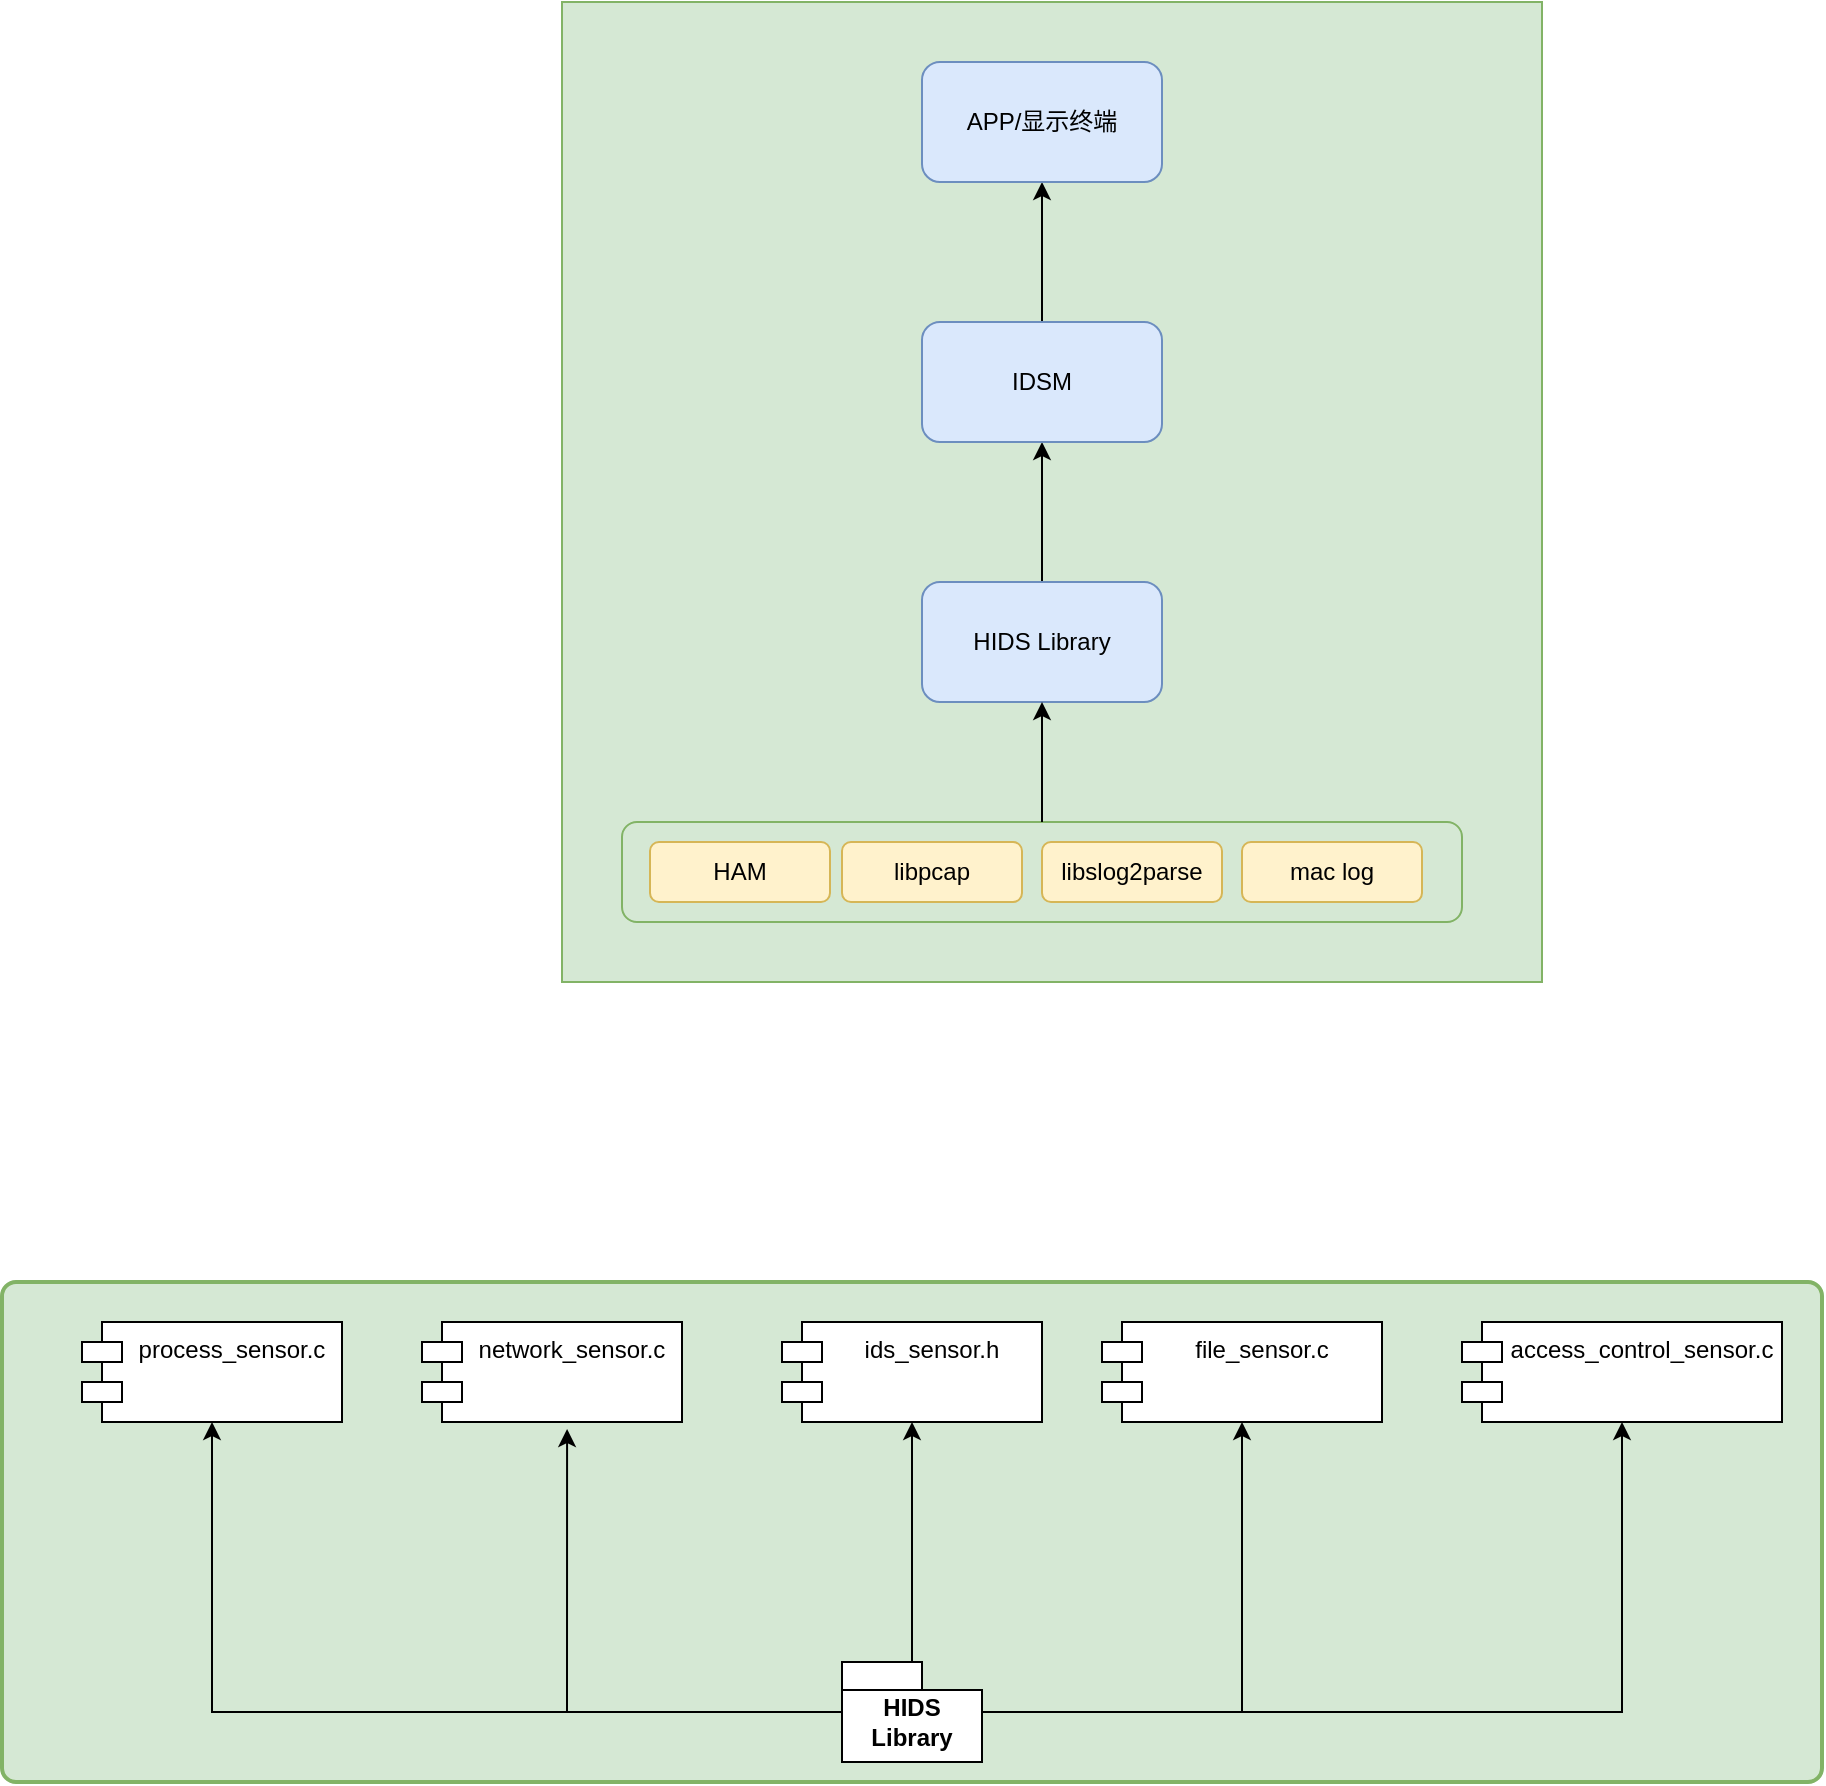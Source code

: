 <mxfile version="24.7.7">
  <diagram name="第 1 页" id="c5ULhFlpVbo5xQjqxNRR">
    <mxGraphModel dx="1679" dy="1697" grid="1" gridSize="10" guides="1" tooltips="1" connect="1" arrows="1" fold="1" page="1" pageScale="1" pageWidth="827" pageHeight="1169" math="0" shadow="0">
      <root>
        <mxCell id="0" />
        <mxCell id="1" parent="0" />
        <mxCell id="vr5x9FidwY8XEMQChV_H-2" value="" style="whiteSpace=wrap;html=1;aspect=fixed;fillColor=#d5e8d4;strokeColor=#82b366;" parent="1" vertex="1">
          <mxGeometry x="180" y="-40" width="490" height="490" as="geometry" />
        </mxCell>
        <mxCell id="vr5x9FidwY8XEMQChV_H-17" style="edgeStyle=orthogonalEdgeStyle;rounded=0;orthogonalLoop=1;jettySize=auto;html=1;entryX=0.5;entryY=1;entryDx=0;entryDy=0;" parent="1" source="vr5x9FidwY8XEMQChV_H-3" target="vr5x9FidwY8XEMQChV_H-16" edge="1">
          <mxGeometry relative="1" as="geometry" />
        </mxCell>
        <mxCell id="vr5x9FidwY8XEMQChV_H-3" value="HIDS Library" style="rounded=1;whiteSpace=wrap;html=1;fillColor=#dae8fc;strokeColor=#6c8ebf;" parent="1" vertex="1">
          <mxGeometry x="360" y="250" width="120" height="60" as="geometry" />
        </mxCell>
        <mxCell id="vr5x9FidwY8XEMQChV_H-12" value="" style="group" parent="1" vertex="1" connectable="0">
          <mxGeometry x="210" y="370" width="420" height="50" as="geometry" />
        </mxCell>
        <mxCell id="vr5x9FidwY8XEMQChV_H-4" value="" style="rounded=1;whiteSpace=wrap;html=1;fillColor=#d5e8d4;strokeColor=#82b366;" parent="vr5x9FidwY8XEMQChV_H-12" vertex="1">
          <mxGeometry width="420" height="50" as="geometry" />
        </mxCell>
        <mxCell id="vr5x9FidwY8XEMQChV_H-5" value="HAM" style="rounded=1;whiteSpace=wrap;html=1;fillColor=#fff2cc;strokeColor=#d6b656;" parent="vr5x9FidwY8XEMQChV_H-12" vertex="1">
          <mxGeometry x="14" y="10" width="90" height="30" as="geometry" />
        </mxCell>
        <mxCell id="vr5x9FidwY8XEMQChV_H-6" value="mac log" style="rounded=1;whiteSpace=wrap;html=1;fillColor=#fff2cc;strokeColor=#d6b656;" parent="vr5x9FidwY8XEMQChV_H-12" vertex="1">
          <mxGeometry x="310" y="10" width="90" height="30" as="geometry" />
        </mxCell>
        <mxCell id="vr5x9FidwY8XEMQChV_H-7" value="libpcap" style="rounded=1;whiteSpace=wrap;html=1;fillColor=#fff2cc;strokeColor=#d6b656;" parent="vr5x9FidwY8XEMQChV_H-12" vertex="1">
          <mxGeometry x="110" y="10" width="90" height="30" as="geometry" />
        </mxCell>
        <mxCell id="vr5x9FidwY8XEMQChV_H-8" value="libslog2parse" style="rounded=1;whiteSpace=wrap;html=1;fillColor=#fff2cc;strokeColor=#d6b656;" parent="vr5x9FidwY8XEMQChV_H-12" vertex="1">
          <mxGeometry x="210" y="10" width="90" height="30" as="geometry" />
        </mxCell>
        <mxCell id="vr5x9FidwY8XEMQChV_H-14" style="edgeStyle=orthogonalEdgeStyle;rounded=0;orthogonalLoop=1;jettySize=auto;html=1;entryX=0.5;entryY=1;entryDx=0;entryDy=0;" parent="1" source="vr5x9FidwY8XEMQChV_H-4" target="vr5x9FidwY8XEMQChV_H-3" edge="1">
          <mxGeometry relative="1" as="geometry" />
        </mxCell>
        <mxCell id="vr5x9FidwY8XEMQChV_H-19" style="edgeStyle=orthogonalEdgeStyle;rounded=0;orthogonalLoop=1;jettySize=auto;html=1;entryX=0.5;entryY=1;entryDx=0;entryDy=0;" parent="1" source="vr5x9FidwY8XEMQChV_H-16" target="vr5x9FidwY8XEMQChV_H-18" edge="1">
          <mxGeometry relative="1" as="geometry" />
        </mxCell>
        <mxCell id="vr5x9FidwY8XEMQChV_H-16" value="IDSM" style="rounded=1;whiteSpace=wrap;html=1;fillColor=#dae8fc;strokeColor=#6c8ebf;" parent="1" vertex="1">
          <mxGeometry x="360" y="120" width="120" height="60" as="geometry" />
        </mxCell>
        <mxCell id="vr5x9FidwY8XEMQChV_H-18" value="APP/显示终端" style="rounded=1;whiteSpace=wrap;html=1;fillColor=#dae8fc;strokeColor=#6c8ebf;" parent="1" vertex="1">
          <mxGeometry x="360" y="-10" width="120" height="60" as="geometry" />
        </mxCell>
        <mxCell id="Chw1UzFrNH53qdHap3Ve-14" value="" style="rounded=1;whiteSpace=wrap;html=1;absoluteArcSize=1;arcSize=14;strokeWidth=2;fillColor=#d5e8d4;strokeColor=#82b366;" parent="1" vertex="1">
          <mxGeometry x="-100" y="600" width="910" height="250" as="geometry" />
        </mxCell>
        <mxCell id="Chw1UzFrNH53qdHap3Ve-1" value="access_control_sensor.c" style="shape=module;align=left;spacingLeft=20;align=center;verticalAlign=top;whiteSpace=wrap;html=1;" parent="1" vertex="1">
          <mxGeometry x="630" y="620" width="160" height="50" as="geometry" />
        </mxCell>
        <mxCell id="Chw1UzFrNH53qdHap3Ve-2" value="ids_sensor.h" style="shape=module;align=left;spacingLeft=20;align=center;verticalAlign=top;whiteSpace=wrap;html=1;" parent="1" vertex="1">
          <mxGeometry x="290" y="620" width="130" height="50" as="geometry" />
        </mxCell>
        <mxCell id="Chw1UzFrNH53qdHap3Ve-3" value="file_sensor.c" style="shape=module;align=left;spacingLeft=20;align=center;verticalAlign=top;whiteSpace=wrap;html=1;" parent="1" vertex="1">
          <mxGeometry x="450" y="620" width="140" height="50" as="geometry" />
        </mxCell>
        <mxCell id="Chw1UzFrNH53qdHap3Ve-4" value="network_sensor.c" style="shape=module;align=left;spacingLeft=20;align=center;verticalAlign=top;whiteSpace=wrap;html=1;" parent="1" vertex="1">
          <mxGeometry x="110" y="620" width="130" height="50" as="geometry" />
        </mxCell>
        <mxCell id="Chw1UzFrNH53qdHap3Ve-5" value="process_sensor.c" style="shape=module;align=left;spacingLeft=20;align=center;verticalAlign=top;whiteSpace=wrap;html=1;" parent="1" vertex="1">
          <mxGeometry x="-60" y="620" width="130" height="50" as="geometry" />
        </mxCell>
        <mxCell id="Chw1UzFrNH53qdHap3Ve-6" value="HIDS Library" style="shape=folder;fontStyle=1;spacingTop=10;tabWidth=40;tabHeight=14;tabPosition=left;html=1;whiteSpace=wrap;" parent="1" vertex="1">
          <mxGeometry x="320" y="790" width="70" height="50" as="geometry" />
        </mxCell>
        <mxCell id="Chw1UzFrNH53qdHap3Ve-8" style="edgeStyle=orthogonalEdgeStyle;rounded=0;orthogonalLoop=1;jettySize=auto;html=1;entryX=0.5;entryY=1;entryDx=0;entryDy=0;" parent="1" source="Chw1UzFrNH53qdHap3Ve-6" target="Chw1UzFrNH53qdHap3Ve-2" edge="1">
          <mxGeometry relative="1" as="geometry" />
        </mxCell>
        <mxCell id="Chw1UzFrNH53qdHap3Ve-9" style="edgeStyle=orthogonalEdgeStyle;rounded=0;orthogonalLoop=1;jettySize=auto;html=1;entryX=0.5;entryY=1;entryDx=0;entryDy=0;" parent="1" source="Chw1UzFrNH53qdHap3Ve-6" target="Chw1UzFrNH53qdHap3Ve-5" edge="1">
          <mxGeometry relative="1" as="geometry" />
        </mxCell>
        <mxCell id="Chw1UzFrNH53qdHap3Ve-10" style="edgeStyle=orthogonalEdgeStyle;rounded=0;orthogonalLoop=1;jettySize=auto;html=1;entryX=0.558;entryY=1.07;entryDx=0;entryDy=0;entryPerimeter=0;" parent="1" source="Chw1UzFrNH53qdHap3Ve-6" target="Chw1UzFrNH53qdHap3Ve-4" edge="1">
          <mxGeometry relative="1" as="geometry" />
        </mxCell>
        <mxCell id="Chw1UzFrNH53qdHap3Ve-11" style="edgeStyle=orthogonalEdgeStyle;rounded=0;orthogonalLoop=1;jettySize=auto;html=1;entryX=0.5;entryY=1;entryDx=0;entryDy=0;" parent="1" source="Chw1UzFrNH53qdHap3Ve-6" target="Chw1UzFrNH53qdHap3Ve-3" edge="1">
          <mxGeometry relative="1" as="geometry" />
        </mxCell>
        <mxCell id="Chw1UzFrNH53qdHap3Ve-12" style="edgeStyle=orthogonalEdgeStyle;rounded=0;orthogonalLoop=1;jettySize=auto;html=1;entryX=0.5;entryY=1;entryDx=0;entryDy=0;" parent="1" source="Chw1UzFrNH53qdHap3Ve-6" target="Chw1UzFrNH53qdHap3Ve-1" edge="1">
          <mxGeometry relative="1" as="geometry" />
        </mxCell>
      </root>
    </mxGraphModel>
  </diagram>
</mxfile>
